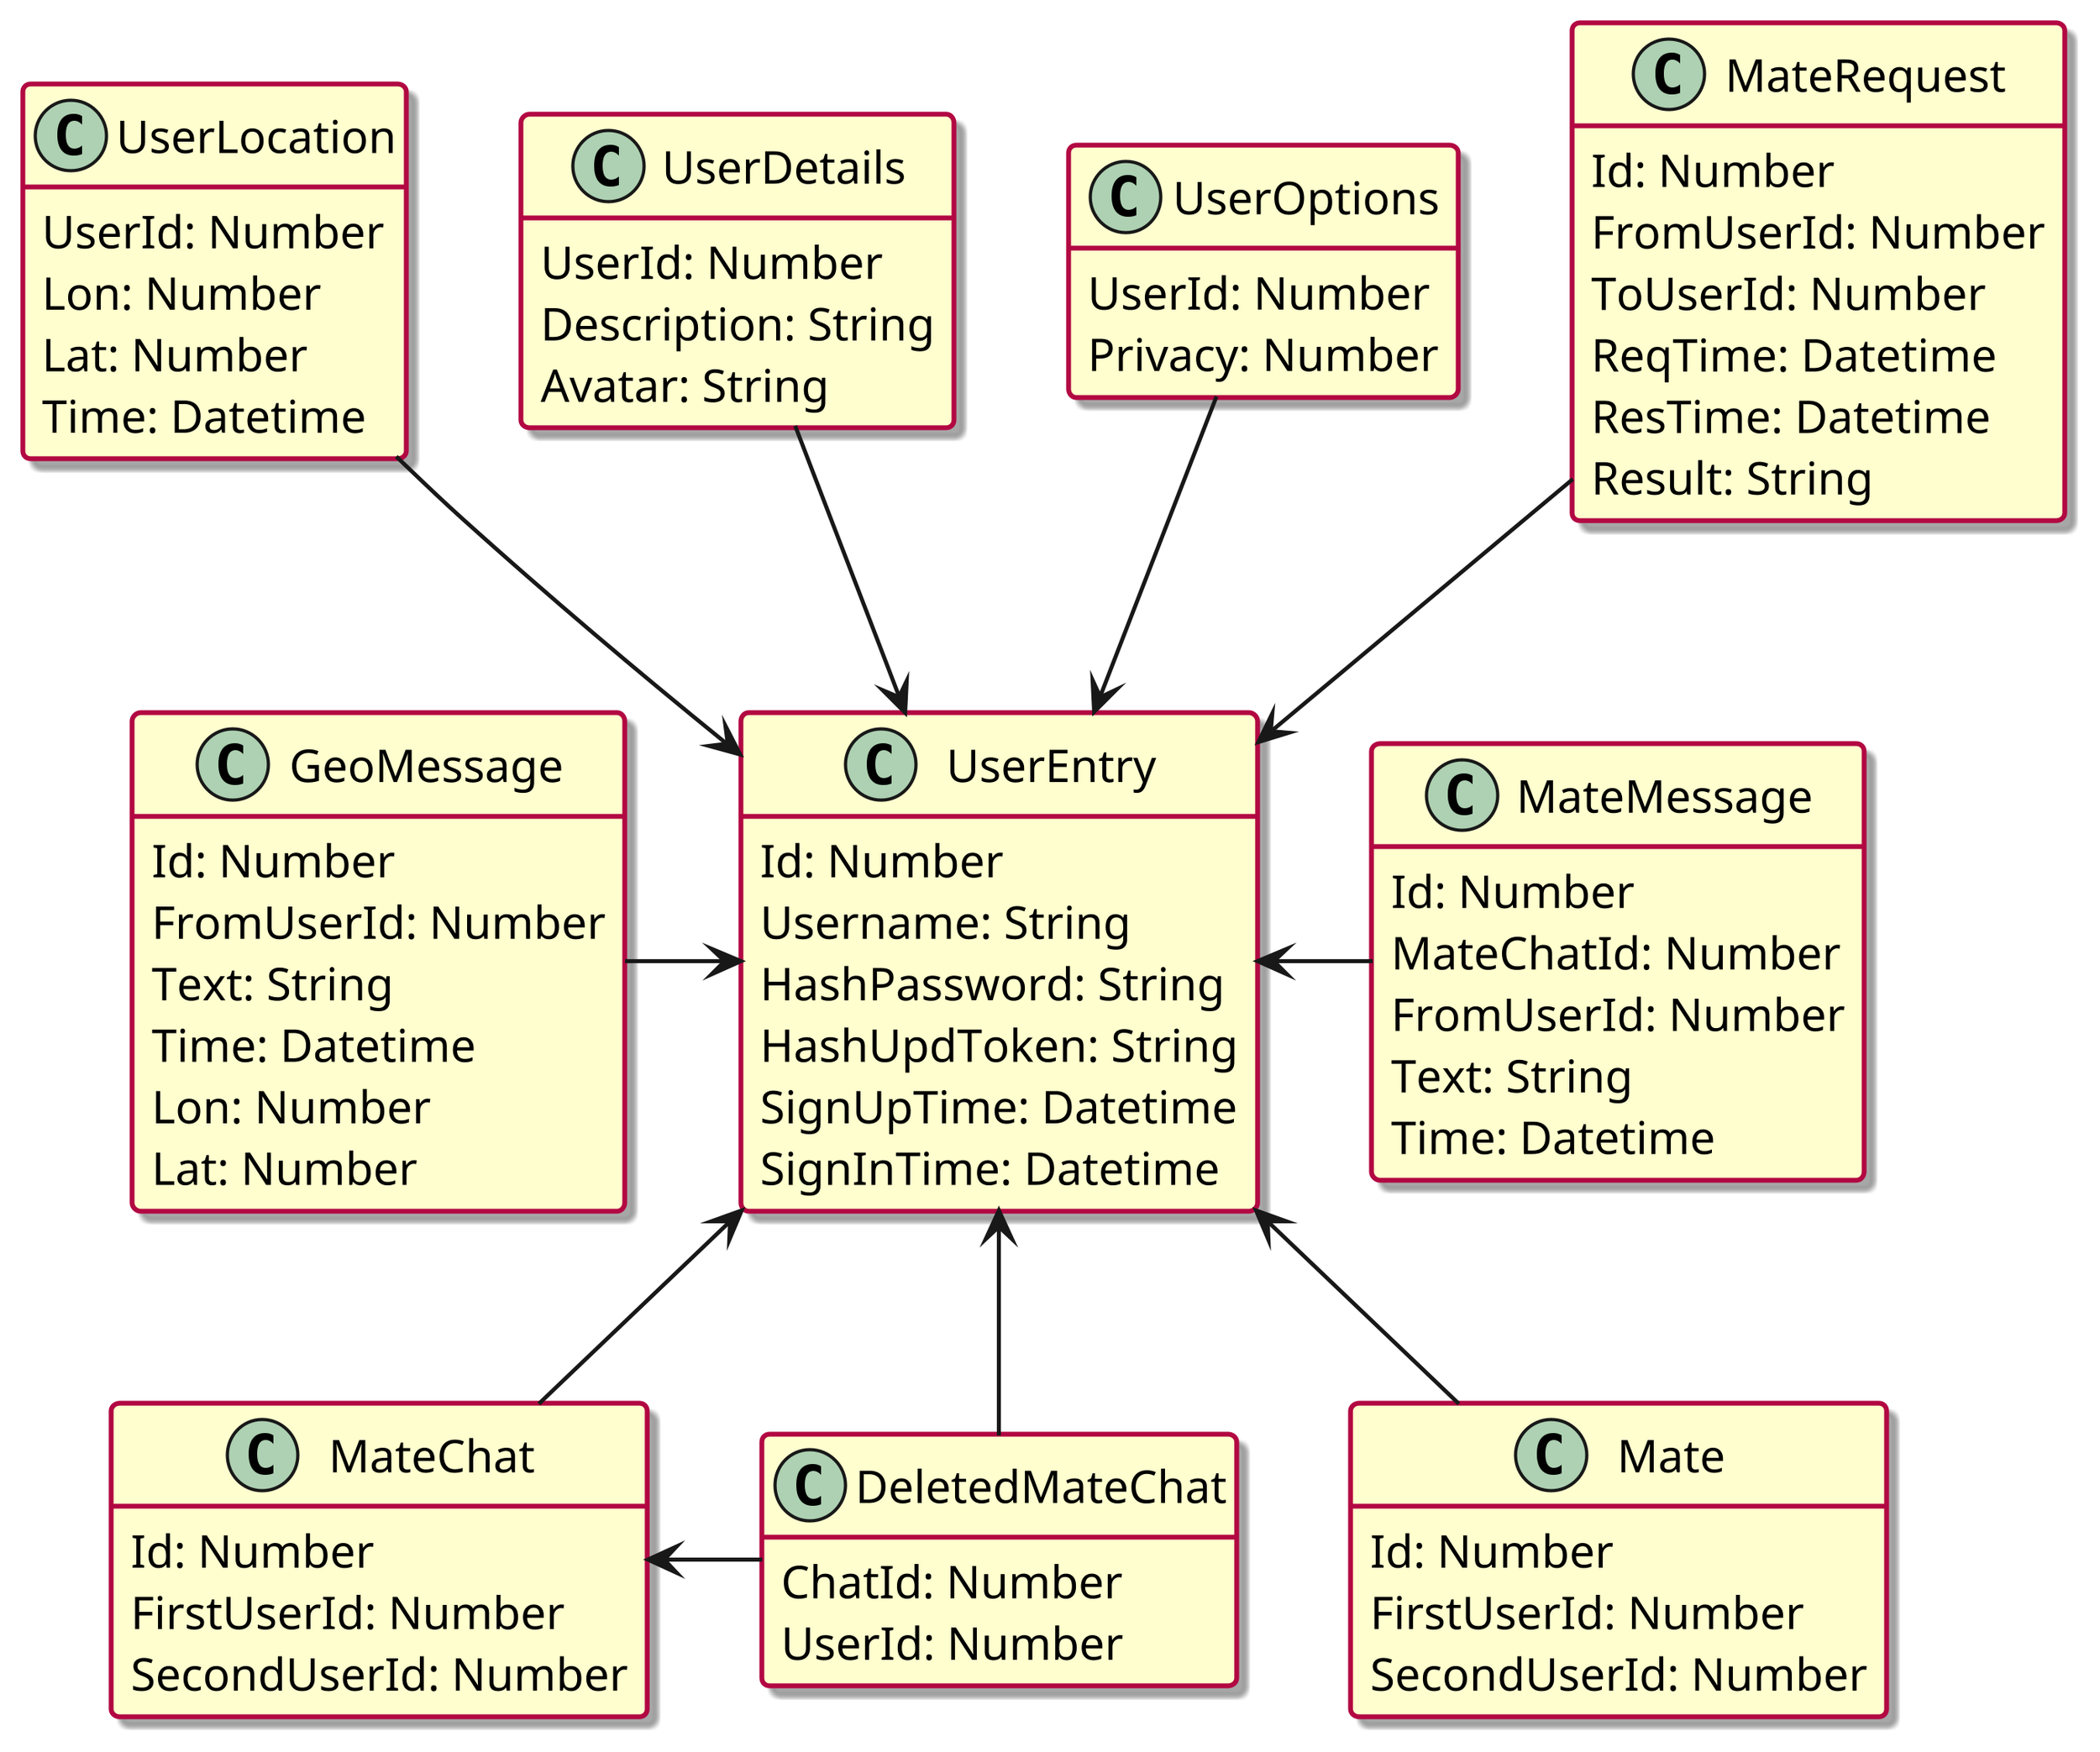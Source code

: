 @startuml models_p2

skinparam ArrowThickness 1.25
skinparam ClassBorderThickness 1.5
skinparam ClassBackgroundColor #FEFECE
skinparam ClassBorderColor #B20842

skinparam dpi 400
skinparam Shadowing true

' -----------------------------------------------

hide empty methods
hide empty members

' models
' -----------------------------------------------
' | | |
' V V V

' User
' -----------------------------------------------

class UserEntry {
    Id: Number
    Username: String
    HashPassword: String
    HashUpdToken: String
    SignUpTime: Datetime
    SignInTime: Datetime
}

class UserLocation {
    UserId: Number
    Lon: Number
    Lat: Number
    Time: Datetime
}

class UserDetails {
    UserId: Number
    Description: String
    Avatar: String
}

class UserOptions {
    UserId: Number
    Privacy: Number
}

' Mate
' -----------------------------------------------

class Mate {
    Id: Number
    FirstUserId: Number
    SecondUserId: Number
}

class MateRequest {
    Id: Number
    FromUserId: Number
    ToUserId: Number
    ReqTime: Datetime
    ResTime: Datetime
    Result: String
}

' Mate-chat
' -----------------------------------------------

class MateChat {
    Id: Number
    FirstUserId: Number
    SecondUserId: Number
}

class MateMessage {
    Id: Number
    MateChatId: Number
    FromUserId: Number
    Text: String
    Time: Datetime
}

class DeletedMateChat {
    ChatId: Number
    UserId: Number
}

' Geo-chat
' -----------------------------------------------

class GeoMessage {
    Id: Number
    FromUserId: Number
    Text: String
    Time: Datetime
    Lon: Number
    Lat: Number
}

' edges
' -----------------------------------------------

UserLocation --> UserEntry
UserOptions --> UserEntry
UserDetails --> UserEntry

' ***

GeoMessage -r-> UserEntry

' ***

MateRequest -d-> UserEntry
Mate -u-> UserEntry

' ***
 
MateChat -u-> UserEntry
MateMessage -l-> UserEntry

' ***

DeletedMateChat -l-> MateChat
DeletedMateChat -u-> UserEntry

@enduml